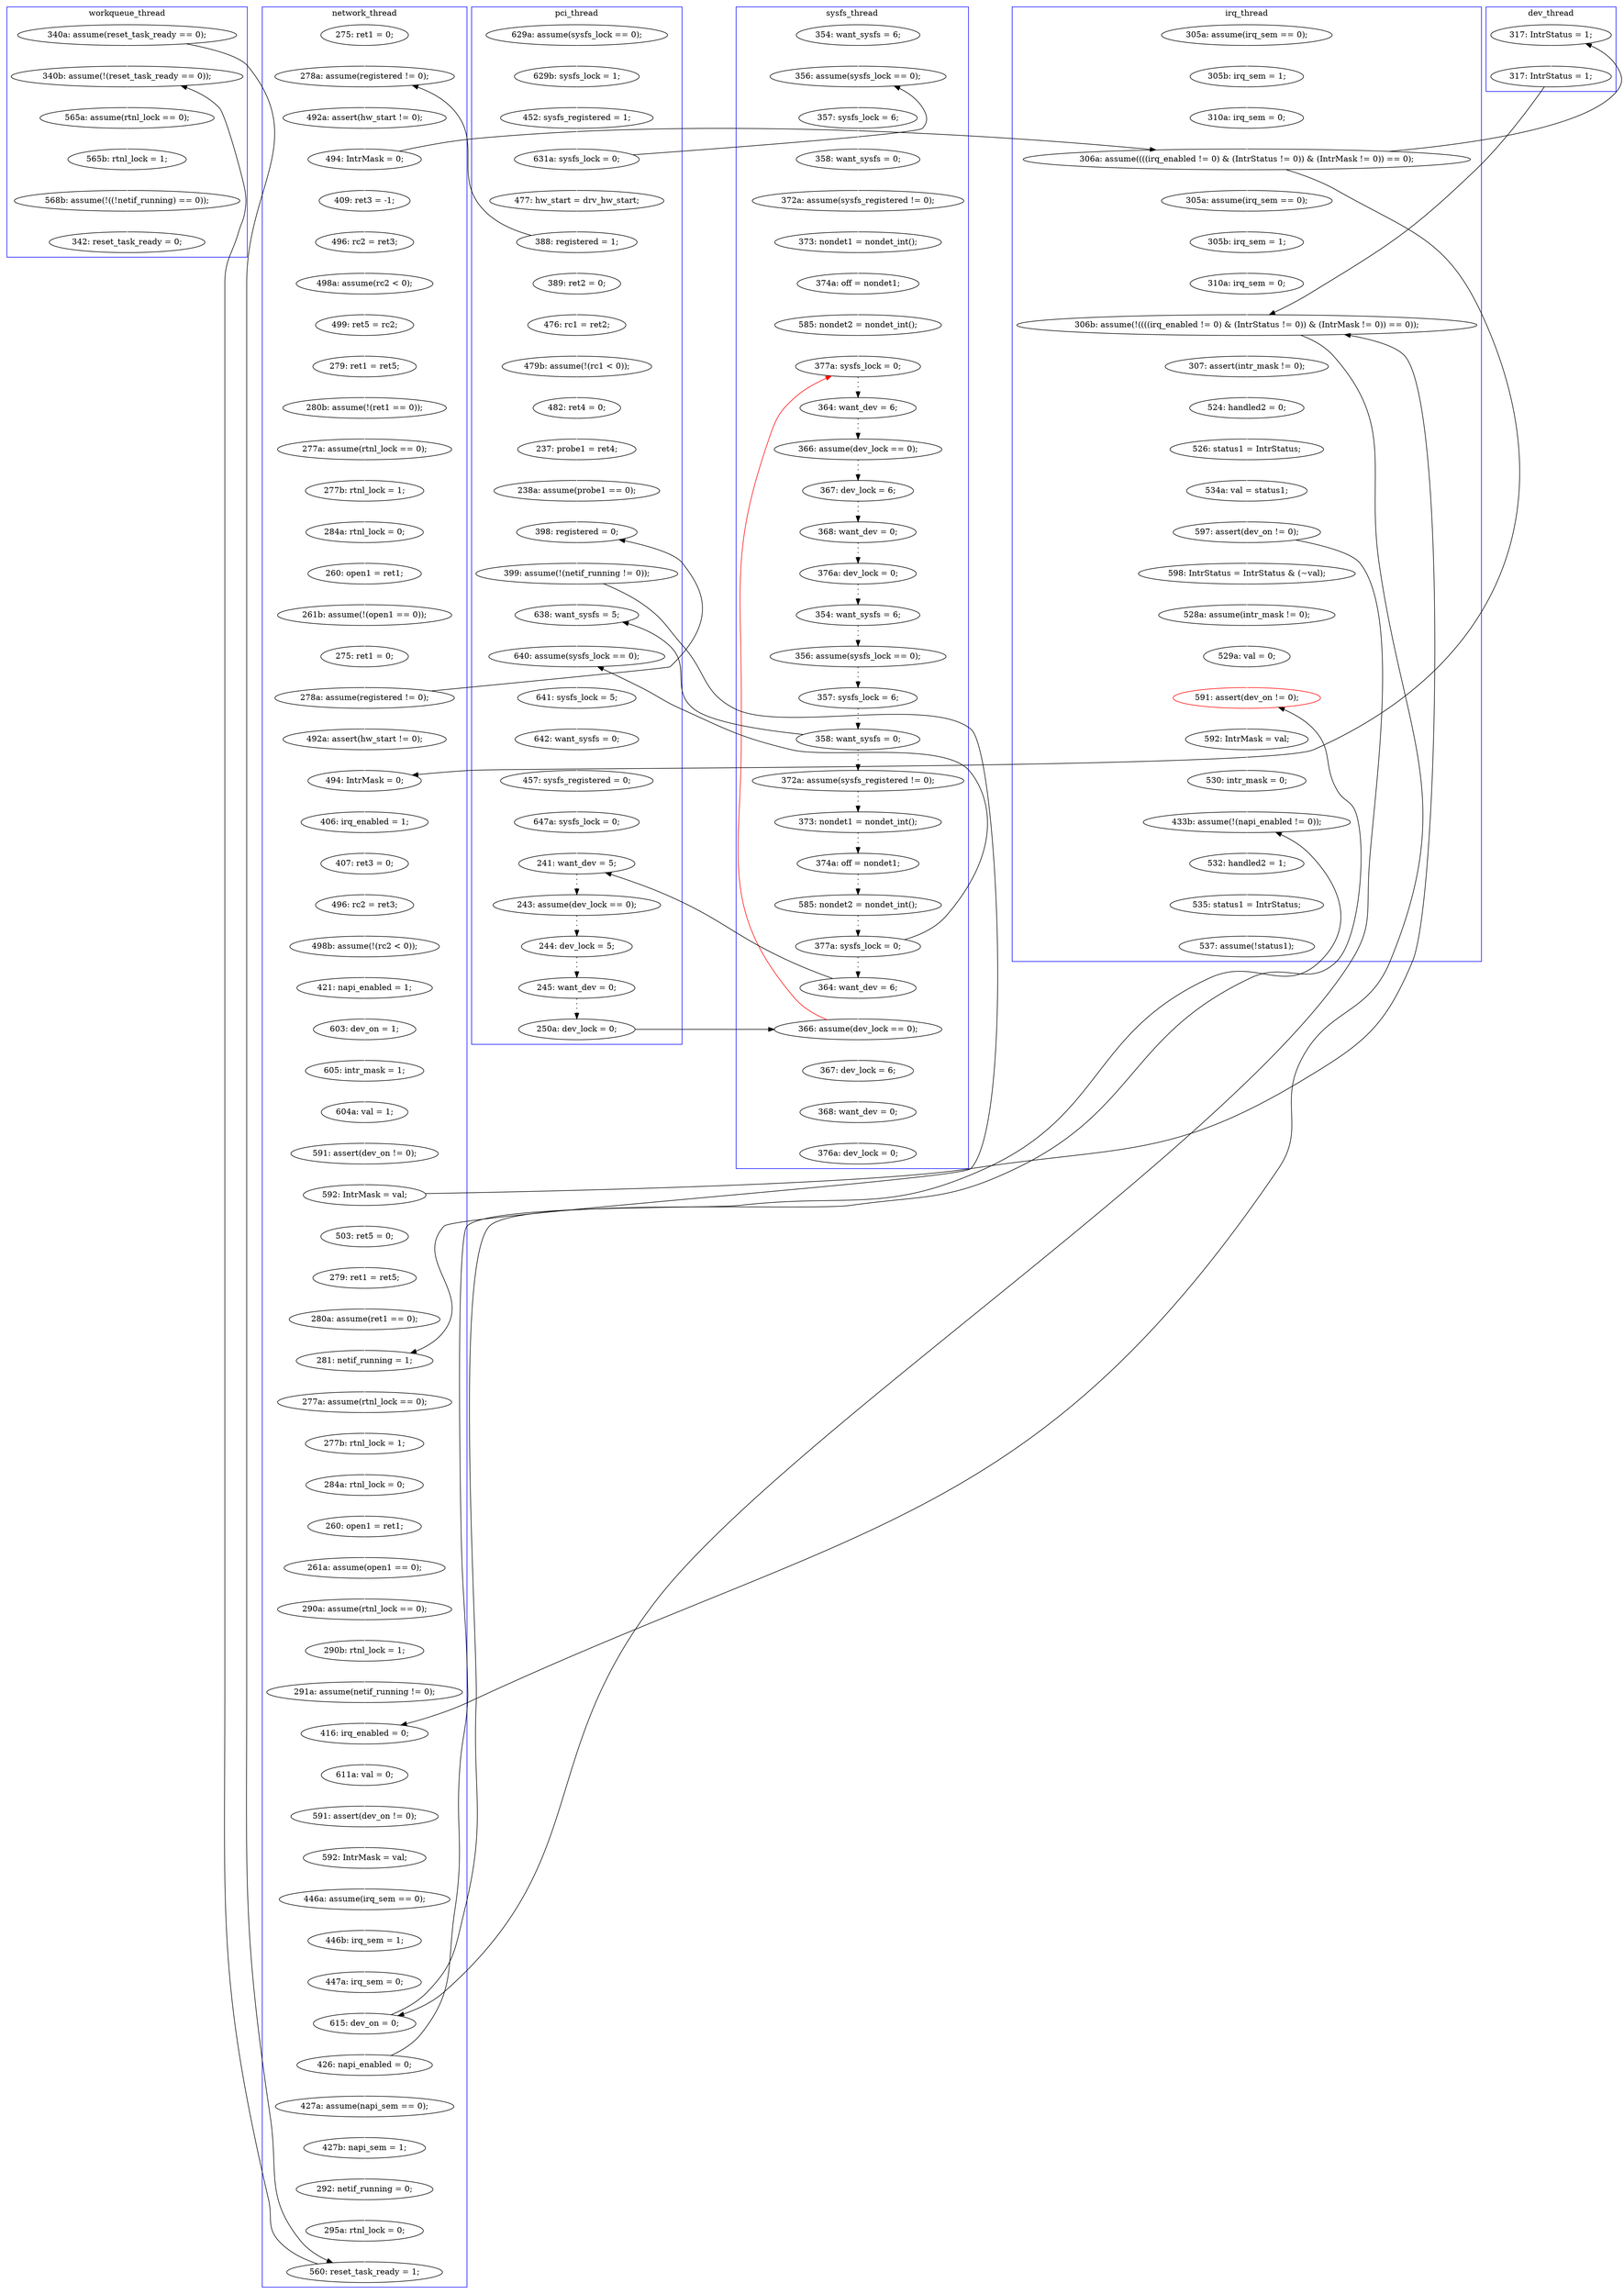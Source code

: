 digraph Counterexample {
	308 -> 322 [color = white, style = solid]
	161 -> 191 [color = black, style = dotted]
	204 -> 208 [color = white, style = solid]
	36 -> 101 [color = black, style = solid, constraint = false]
	144 -> 183 [color = white, style = solid]
	262 -> 263 [color = black, style = solid, constraint = false]
	205 -> 206 [color = white, style = solid]
	242 -> 244 [color = white, style = solid]
	70 -> 75 [color = white, style = solid]
	213 -> 214 [color = white, style = solid]
	71 -> 72 [color = white, style = solid]
	40 -> 49 [color = white, style = solid]
	191 -> 194 [color = black, style = dotted]
	36 -> 40 [color = white, style = solid]
	269 -> 270 [color = white, style = solid]
	306 -> 114 [color = red, style = solid, constraint = false]
	263 -> 286 [color = black, style = solid, constraint = false]
	252 -> 253 [color = white, style = solid]
	56 -> 58 [color = white, style = solid]
	298 -> 309 [color = white, style = solid]
	117 -> 126 [color = white, style = solid]
	239 -> 256 [color = white, style = solid]
	292 -> 301 [color = white, style = solid]
	226 -> 230 [color = white, style = solid]
	80 -> 81 [color = white, style = solid]
	268 -> 294 [color = black, style = solid, constraint = false]
	146 -> 164 [color = white, style = solid]
	228 -> 237 [color = black, style = solid, constraint = false]
	198 -> 201 [color = white, style = solid]
	263 -> 268 [color = white, style = solid]
	86 -> 89 [color = white, style = solid]
	206 -> 207 [color = white, style = solid]
	72 -> 73 [color = white, style = solid]
	127 -> 279 [color = black, style = solid, constraint = false]
	126 -> 228 [color = black, style = solid, constraint = false]
	81 -> 85 [color = white, style = solid]
	258 -> 260 [color = white, style = solid]
	91 -> 146 [color = black, style = solid, constraint = false]
	185 -> 208 [color = black, style = solid, constraint = false]
	141 -> 144 [color = white, style = solid]
	287 -> 289 [color = white, style = solid]
	100 -> 101 [color = white, style = solid]
	91 -> 117 [color = black, style = solid, constraint = false]
	279 -> 313 [color = black, style = solid, constraint = false]
	260 -> 262 [color = white, style = solid]
	73 -> 91 [color = white, style = solid]
	245 -> 252 [color = white, style = solid]
	112 -> 114 [color = white, style = solid]
	317 -> 319 [color = white, style = solid]
	189 -> 228 [color = black, style = solid, constraint = false]
	149 -> 150 [color = black, style = dotted]
	262 -> 264 [color = white, style = solid]
	172 -> 178 [color = white, style = solid]
	136 -> 145 [color = white, style = solid]
	286 -> 287 [color = white, style = solid]
	151 -> 152 [color = black, style = dotted]
	66 -> 69 [color = white, style = solid]
	101 -> 102 [color = white, style = solid]
	156 -> 157 [color = black, style = dotted]
	211 -> 212 [color = white, style = solid]
	268 -> 269 [color = white, style = solid]
	208 -> 211 [color = white, style = solid]
	212 -> 213 [color = white, style = solid]
	284 -> 286 [color = white, style = solid]
	75 -> 78 [color = white, style = solid]
	306 -> 307 [color = white, style = solid]
	145 -> 146 [color = white, style = solid]
	42 -> 51 [color = white, style = solid]
	283 -> 284 [color = white, style = solid]
	153 -> 155 [color = black, style = dotted]
	105 -> 106 [color = white, style = solid]
	150 -> 151 [color = black, style = dotted]
	49 -> 51 [color = black, style = solid, constraint = false]
	158 -> 160 [color = black, style = dotted]
	194 -> 200 [color = black, style = dotted]
	158 -> 196 [color = black, style = solid, constraint = false]
	127 -> 313 [color = white, style = solid]
	89 -> 134 [color = white, style = solid]
	274 -> 279 [color = white, style = solid]
	165 -> 166 [color = white, style = solid]
	179 -> 180 [color = white, style = solid]
	313 -> 316 [color = white, style = solid]
	305 -> 306 [color = black, style = solid, constraint = false]
	169 -> 172 [color = white, style = solid]
	222 -> 228 [color = white, style = solid]
	316 -> 317 [color = white, style = solid]
	29 -> 32 [color = white, style = solid]
	219 -> 220 [color = white, style = solid]
	273 -> 274 [color = white, style = solid]
	58 -> 63 [color = white, style = solid]
	50 -> 121 [color = white, style = solid]
	214 -> 217 [color = white, style = solid]
	200 -> 205 [color = black, style = solid, constraint = false]
	244 -> 245 [color = white, style = solid]
	228 -> 239 [color = white, style = solid]
	103 -> 105 [color = white, style = solid]
	51 -> 56 [color = white, style = solid]
	166 -> 169 [color = white, style = solid]
	91 -> 219 [color = white, style = solid]
	304 -> 305 [color = black, style = dotted]
	178 -> 179 [color = white, style = solid]
	32 -> 36 [color = white, style = solid]
	201 -> 204 [color = white, style = solid]
	189 -> 198 [color = white, style = solid]
	152 -> 153 [color = black, style = dotted]
	28 -> 29 [color = white, style = solid]
	200 -> 209 [color = black, style = dotted]
	302 -> 303 [color = black, style = dotted]
	296 -> 298 [color = white, style = solid]
	85 -> 86 [color = white, style = solid]
	289 -> 294 [color = white, style = solid]
	185 -> 196 [color = white, style = solid]
	114 -> 149 [color = black, style = dotted]
	109 -> 112 [color = white, style = solid]
	155 -> 156 [color = black, style = dotted]
	207 -> 233 [color = white, style = solid]
	157 -> 158 [color = black, style = dotted]
	264 -> 283 [color = white, style = solid]
	125 -> 141 [color = white, style = solid]
	237 -> 242 [color = white, style = solid]
	78 -> 80 [color = white, style = solid]
	209 -> 306 [color = white, style = solid]
	301 -> 302 [color = black, style = dotted]
	58 -> 91 [color = black, style = solid, constraint = false]
	160 -> 161 [color = black, style = dotted]
	307 -> 308 [color = white, style = solid]
	303 -> 304 [color = black, style = dotted]
	254 -> 263 [color = white, style = solid]
	294 -> 296 [color = white, style = solid]
	253 -> 254 [color = white, style = solid]
	196 -> 205 [color = white, style = solid]
	256 -> 258 [color = white, style = solid]
	319 -> 335 [color = white, style = solid]
	183 -> 185 [color = white, style = solid]
	134 -> 136 [color = white, style = solid]
	220 -> 222 [color = white, style = solid]
	164 -> 165 [color = white, style = solid]
	121 -> 124 [color = white, style = solid]
	186 -> 189 [color = white, style = solid]
	230 -> 237 [color = white, style = solid]
	106 -> 109 [color = white, style = solid]
	180 -> 186 [color = white, style = solid]
	102 -> 103 [color = white, style = solid]
	136 -> 183 [color = black, style = solid, constraint = false]
	209 -> 301 [color = black, style = solid, constraint = false]
	217 -> 225 [color = white, style = solid]
	233 -> 292 [color = white, style = solid]
	225 -> 226 [color = white, style = solid]
	270 -> 273 [color = white, style = solid]
	124 -> 125 [color = white, style = solid]
	69 -> 70 [color = white, style = solid]
	63 -> 66 [color = white, style = solid]
	49 -> 50 [color = white, style = solid]
	subgraph cluster7 {
		label = dev_thread
		color = blue
		117  [label = "317: IntrStatus = 1;"]
		126  [label = "317: IntrStatus = 1;"]
	}
	subgraph cluster5 {
		label = workqueue_thread
		color = blue
		127  [label = "340a: assume(reset_task_ready == 0);"]
		319  [label = "568b: assume(!((!netif_running) == 0));"]
		335  [label = "342: reset_task_ready = 0;"]
		316  [label = "565a: assume(rtnl_lock == 0);"]
		313  [label = "340b: assume(!(reset_task_ready == 0));"]
		317  [label = "565b: rtnl_lock = 1;"]
	}
	subgraph cluster3 {
		label = irq_thread
		color = blue
		289  [label = "530: intr_mask = 0;"]
		262  [label = "597: assert(dev_on != 0);"]
		309  [label = "537: assume(!status1);"]
		219  [label = "305a: assume(irq_sem == 0);"]
		260  [label = "534a: val = status1;"]
		283  [label = "528a: assume(intr_mask != 0);"]
		298  [label = "535: status1 = IntrStatus;"]
		294  [label = "433b: assume(!(napi_enabled != 0));"]
		222  [label = "310a: irq_sem = 0;"]
		71  [label = "305a: assume(irq_sem == 0);"]
		73  [label = "310a: irq_sem = 0;"]
		296  [label = "532: handled2 = 1;"]
		220  [label = "305b: irq_sem = 1;"]
		239  [label = "307: assert(intr_mask != 0);"]
		228  [label = "306b: assume(!((((irq_enabled != 0) & (IntrStatus != 0)) & (IntrMask != 0)) == 0));"]
		256  [label = "524: handled2 = 0;"]
		284  [label = "529a: val = 0;"]
		286  [label = "591: assert(dev_on != 0);", color = red]
		287  [label = "592: IntrMask = val;"]
		72  [label = "305b: irq_sem = 1;"]
		264  [label = "598: IntrStatus = IntrStatus & (~val);"]
		258  [label = "526: status1 = IntrStatus;"]
		91  [label = "306a: assume((((irq_enabled != 0) & (IntrStatus != 0)) & (IntrMask != 0)) == 0);"]
	}
	subgraph cluster6 {
		label = sysfs_thread
		color = blue
		112  [label = "585: nondet2 = nondet_int();"]
		153  [label = "376a: dev_lock = 0;"]
		194  [label = "585: nondet2 = nondet_int();"]
		322  [label = "376a: dev_lock = 0;"]
		101  [label = "356: assume(sysfs_lock == 0);"]
		306  [label = "366: assume(dev_lock == 0);"]
		151  [label = "367: dev_lock = 6;"]
		102  [label = "357: sysfs_lock = 6;"]
		103  [label = "358: want_sysfs = 0;"]
		152  [label = "368: want_dev = 0;"]
		150  [label = "366: assume(dev_lock == 0);"]
		106  [label = "373: nondet1 = nondet_int();"]
		100  [label = "354: want_sysfs = 6;"]
		200  [label = "377a: sysfs_lock = 0;"]
		149  [label = "364: want_dev = 6;"]
		156  [label = "356: assume(sysfs_lock == 0);"]
		161  [label = "373: nondet1 = nondet_int();"]
		105  [label = "372a: assume(sysfs_registered != 0);"]
		191  [label = "374a: off = nondet1;"]
		109  [label = "374a: off = nondet1;"]
		160  [label = "372a: assume(sysfs_registered != 0);"]
		114  [label = "377a: sysfs_lock = 0;"]
		158  [label = "358: want_sysfs = 0;"]
		308  [label = "368: want_dev = 0;"]
		209  [label = "364: want_dev = 6;"]
		157  [label = "357: sysfs_lock = 6;"]
		155  [label = "354: want_sysfs = 6;"]
		307  [label = "367: dev_lock = 6;"]
	}
	subgraph cluster1 {
		label = pci_thread
		color = blue
		185  [label = "399: assume(!(netif_running != 0));"]
		207  [label = "642: want_sysfs = 0;"]
		141  [label = "237: probe1 = ret4;"]
		305  [label = "250a: dev_lock = 0;"]
		233  [label = "457: sysfs_registered = 0;"]
		50  [label = "389: ret2 = 0;"]
		301  [label = "241: want_dev = 5;"]
		196  [label = "638: want_sysfs = 5;"]
		124  [label = "479b: assume(!(rc1 < 0));"]
		304  [label = "245: want_dev = 0;"]
		144  [label = "238a: assume(probe1 == 0);"]
		32  [label = "452: sysfs_registered = 1;"]
		28  [label = "629a: assume(sysfs_lock == 0);"]
		205  [label = "640: assume(sysfs_lock == 0);"]
		36  [label = "631a: sysfs_lock = 0;"]
		49  [label = "388: registered = 1;"]
		302  [label = "243: assume(dev_lock == 0);"]
		292  [label = "647a: sysfs_lock = 0;"]
		206  [label = "641: sysfs_lock = 5;"]
		29  [label = "629b: sysfs_lock = 1;"]
		183  [label = "398: registered = 0;"]
		121  [label = "476: rc1 = ret2;"]
		40  [label = "477: hw_start = drv_hw_start;"]
		303  [label = "244: dev_lock = 5;"]
		125  [label = "482: ret4 = 0;"]
	}
	subgraph cluster2 {
		label = network_thread
		color = blue
		136  [label = "278a: assume(registered != 0);"]
		66  [label = "496: rc2 = ret3;"]
		253  [label = "446b: irq_sem = 1;"]
		69  [label = "498a: assume(rc2 < 0);"]
		51  [label = "278a: assume(registered != 0);"]
		217  [label = "261a: assume(open1 == 0);"]
		146  [label = "494: IntrMask = 0;"]
		63  [label = "409: ret3 = -1;"]
		254  [label = "447a: irq_sem = 0;"]
		279  [label = "560: reset_task_ready = 1;"]
		273  [label = "292: netif_running = 0;"]
		214  [label = "260: open1 = ret1;"]
		208  [label = "281: netif_running = 1;"]
		180  [label = "604a: val = 1;"]
		252  [label = "446a: assume(irq_sem == 0);"]
		58  [label = "494: IntrMask = 0;"]
		172  [label = "421: napi_enabled = 1;"]
		237  [label = "416: irq_enabled = 0;"]
		189  [label = "592: IntrMask = val;"]
		268  [label = "426: napi_enabled = 0;"]
		166  [label = "496: rc2 = ret3;"]
		80  [label = "277a: assume(rtnl_lock == 0);"]
		201  [label = "279: ret1 = ret5;"]
		230  [label = "291a: assume(netif_running != 0);"]
		81  [label = "277b: rtnl_lock = 1;"]
		211  [label = "277a: assume(rtnl_lock == 0);"]
		225  [label = "290a: assume(rtnl_lock == 0);"]
		213  [label = "284a: rtnl_lock = 0;"]
		75  [label = "279: ret1 = ret5;"]
		186  [label = "591: assert(dev_on != 0);"]
		169  [label = "498b: assume(!(rc2 < 0));"]
		263  [label = "615: dev_on = 0;"]
		178  [label = "603: dev_on = 1;"]
		204  [label = "280a: assume(ret1 == 0);"]
		245  [label = "592: IntrMask = val;"]
		70  [label = "499: ret5 = rc2;"]
		85  [label = "284a: rtnl_lock = 0;"]
		212  [label = "277b: rtnl_lock = 1;"]
		145  [label = "492a: assert(hw_start != 0);"]
		86  [label = "260: open1 = ret1;"]
		42  [label = "275: ret1 = 0;"]
		270  [label = "427b: napi_sem = 1;"]
		242  [label = "611a: val = 0;"]
		164  [label = "406: irq_enabled = 1;"]
		274  [label = "295a: rtnl_lock = 0;"]
		56  [label = "492a: assert(hw_start != 0);"]
		269  [label = "427a: assume(napi_sem == 0);"]
		226  [label = "290b: rtnl_lock = 1;"]
		134  [label = "275: ret1 = 0;"]
		198  [label = "503: ret5 = 0;"]
		78  [label = "280b: assume(!(ret1 == 0));"]
		165  [label = "407: ret3 = 0;"]
		244  [label = "591: assert(dev_on != 0);"]
		179  [label = "605: intr_mask = 1;"]
		89  [label = "261b: assume(!(open1 == 0));"]
	}
}